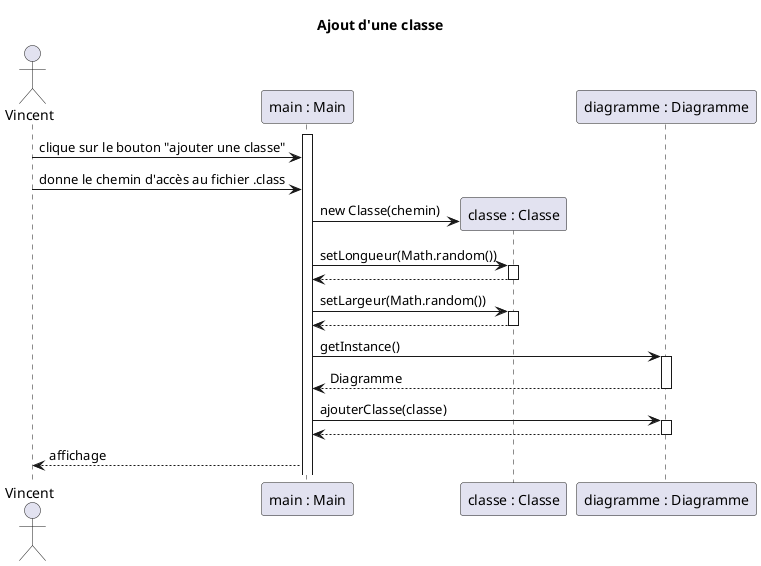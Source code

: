 @startuml
title Ajout d'une classe

actor "Vincent" as Utilisateur
participant "main : Main" as Main
participant "classe : Classe" as Classe
participant "diagramme : Diagramme" as Diagramme

activate Main
Utilisateur -> Main : clique sur le bouton "ajouter une classe"
Utilisateur -> Main : donne le chemin d'accès au fichier .class
create Classe
Main -> Classe : new Classe(chemin)
Main -> Classe : setLongueur(Math.random())
activate Classe
Classe --> Main :
deactivate Classe
Main -> Classe : setLargeur(Math.random())
activate Classe
Classe --> Main :
deactivate Classe
Main -> Diagramme : getInstance()
activate Diagramme
Diagramme --> Main : Diagramme
deactivate Diagramme
Main -> Diagramme : ajouterClasse(classe)
activate Diagramme
Diagramme --> Main :
deactivate Diagramme
Main --> Utilisateur : affichage

@enduml